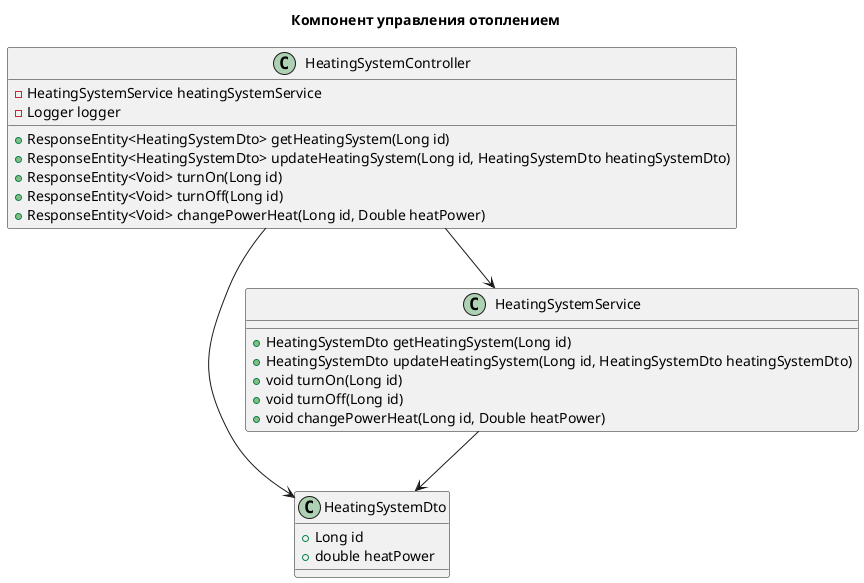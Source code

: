 @startuml
title Компонент управления отоплением

class HeatingSystemController {
    -HeatingSystemService heatingSystemService
    -Logger logger

    +ResponseEntity<HeatingSystemDto> getHeatingSystem(Long id)
    +ResponseEntity<HeatingSystemDto> updateHeatingSystem(Long id, HeatingSystemDto heatingSystemDto)
    +ResponseEntity<Void> turnOn(Long id)
    +ResponseEntity<Void> turnOff(Long id)
    +ResponseEntity<Void> changePowerHeat(Long id, Double heatPower)
}

class HeatingSystemDto {
    +Long id
    +double heatPower
}

class HeatingSystemService {
    +HeatingSystemDto getHeatingSystem(Long id)
    +HeatingSystemDto updateHeatingSystem(Long id, HeatingSystemDto heatingSystemDto)
    +void turnOn(Long id)
    +void turnOff(Long id)
    +void changePowerHeat(Long id, Double heatPower)
}

HeatingSystemController --> HeatingSystemService
HeatingSystemController --> HeatingSystemDto
HeatingSystemService --> HeatingSystemDto

@enduml